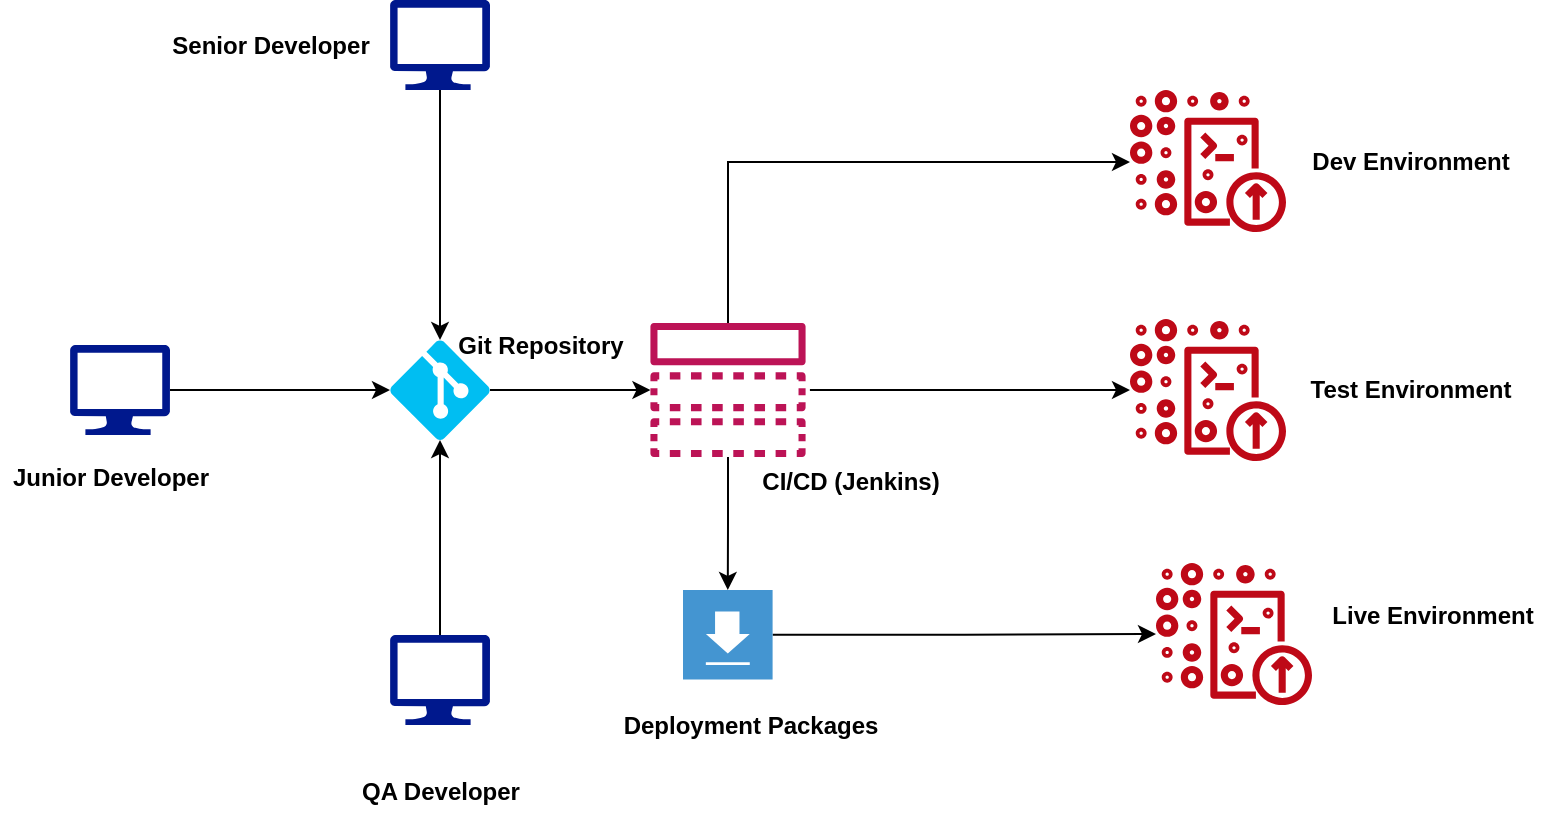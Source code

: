 <mxfile version="12.3.1" type="github" pages="1">
  <diagram id="iKOCpfiVxJMXDVZP0nqs" name="Page-1">
    <mxGraphModel dx="1038" dy="580" grid="1" gridSize="10" guides="1" tooltips="1" connect="1" arrows="1" fold="1" page="1" pageScale="1" pageWidth="850" pageHeight="1100" background="none" math="0" shadow="0">
      <root>
        <mxCell id="0"/>
        <mxCell id="1" parent="0"/>
        <mxCell id="UckcAVZ6qrauOKZUDJ6T-17" value="" style="edgeStyle=orthogonalEdgeStyle;rounded=0;orthogonalLoop=1;jettySize=auto;html=1;" parent="1" source="UckcAVZ6qrauOKZUDJ6T-1" edge="1">
          <mxGeometry relative="1" as="geometry">
            <mxPoint x="270" y="220" as="targetPoint"/>
          </mxGeometry>
        </mxCell>
        <mxCell id="UckcAVZ6qrauOKZUDJ6T-1" value="" style="aspect=fixed;pointerEvents=1;shadow=0;dashed=0;html=1;strokeColor=none;labelPosition=center;verticalLabelPosition=bottom;verticalAlign=top;align=center;fillColor=#00188D;shape=mxgraph.azure.computer" parent="1" vertex="1">
          <mxGeometry x="110" y="197.5" width="50" height="45" as="geometry"/>
        </mxCell>
        <mxCell id="UckcAVZ6qrauOKZUDJ6T-45" value="" style="edgeStyle=orthogonalEdgeStyle;rounded=0;orthogonalLoop=1;jettySize=auto;html=1;entryX=0.5;entryY=1;entryDx=0;entryDy=0;entryPerimeter=0;" parent="1" source="UckcAVZ6qrauOKZUDJ6T-40" target="UckcAVZ6qrauOKZUDJ6T-2" edge="1">
          <mxGeometry relative="1" as="geometry">
            <mxPoint x="295" y="262.5" as="targetPoint"/>
          </mxGeometry>
        </mxCell>
        <mxCell id="UckcAVZ6qrauOKZUDJ6T-40" value="" style="aspect=fixed;pointerEvents=1;shadow=0;dashed=0;html=1;strokeColor=none;labelPosition=center;verticalLabelPosition=bottom;verticalAlign=top;align=center;fillColor=#00188D;shape=mxgraph.azure.computer" parent="1" vertex="1">
          <mxGeometry x="270" y="342.5" width="50" height="45" as="geometry"/>
        </mxCell>
        <mxCell id="UckcAVZ6qrauOKZUDJ6T-39" value="" style="edgeStyle=orthogonalEdgeStyle;rounded=0;orthogonalLoop=1;jettySize=auto;html=1;entryX=0.5;entryY=0;entryDx=0;entryDy=0;entryPerimeter=0;" parent="1" source="UckcAVZ6qrauOKZUDJ6T-35" target="UckcAVZ6qrauOKZUDJ6T-2" edge="1">
          <mxGeometry relative="1" as="geometry">
            <mxPoint x="295" y="150" as="targetPoint"/>
          </mxGeometry>
        </mxCell>
        <mxCell id="UckcAVZ6qrauOKZUDJ6T-35" value="" style="aspect=fixed;pointerEvents=1;shadow=0;dashed=0;html=1;strokeColor=none;labelPosition=center;verticalLabelPosition=bottom;verticalAlign=top;align=center;fillColor=#00188D;shape=mxgraph.azure.computer" parent="1" vertex="1">
          <mxGeometry x="270" y="25" width="50" height="45" as="geometry"/>
        </mxCell>
        <mxCell id="UckcAVZ6qrauOKZUDJ6T-18" value="" style="edgeStyle=orthogonalEdgeStyle;rounded=0;orthogonalLoop=1;jettySize=auto;html=1;" parent="1" source="UckcAVZ6qrauOKZUDJ6T-2" target="UckcAVZ6qrauOKZUDJ6T-16" edge="1">
          <mxGeometry relative="1" as="geometry"/>
        </mxCell>
        <mxCell id="UckcAVZ6qrauOKZUDJ6T-2" value="" style="verticalLabelPosition=bottom;html=1;verticalAlign=top;align=center;strokeColor=none;fillColor=#00BEF2;shape=mxgraph.azure.git_repository;" parent="1" vertex="1">
          <mxGeometry x="270" y="195" width="50" height="50" as="geometry"/>
        </mxCell>
        <mxCell id="UckcAVZ6qrauOKZUDJ6T-11" value="" style="outlineConnect=0;fontColor=#232F3E;gradientColor=none;fillColor=#BE0917;strokeColor=none;dashed=0;verticalLabelPosition=bottom;verticalAlign=top;align=center;html=1;fontSize=12;fontStyle=0;aspect=fixed;pointerEvents=1;shape=mxgraph.aws4.development_environment;" parent="1" vertex="1">
          <mxGeometry x="640" y="70" width="78" height="71" as="geometry"/>
        </mxCell>
        <mxCell id="UckcAVZ6qrauOKZUDJ6T-12" value="" style="outlineConnect=0;fontColor=#232F3E;gradientColor=none;fillColor=#BE0917;strokeColor=none;dashed=0;verticalLabelPosition=bottom;verticalAlign=top;align=center;html=1;fontSize=12;fontStyle=0;aspect=fixed;pointerEvents=1;shape=mxgraph.aws4.development_environment;" parent="1" vertex="1">
          <mxGeometry x="653" y="306.5" width="78" height="71" as="geometry"/>
        </mxCell>
        <mxCell id="UckcAVZ6qrauOKZUDJ6T-28" value="" style="edgeStyle=orthogonalEdgeStyle;rounded=0;orthogonalLoop=1;jettySize=auto;html=1;exitX=1.028;exitY=0.5;exitDx=0;exitDy=0;exitPerimeter=0;" parent="1" source="UckcAVZ6qrauOKZUDJ6T-16" target="UckcAVZ6qrauOKZUDJ6T-14" edge="1">
          <mxGeometry relative="1" as="geometry">
            <mxPoint x="559.966" y="220" as="sourcePoint"/>
          </mxGeometry>
        </mxCell>
        <mxCell id="UckcAVZ6qrauOKZUDJ6T-14" value="" style="outlineConnect=0;fontColor=#232F3E;gradientColor=none;fillColor=#BE0917;strokeColor=none;dashed=0;verticalLabelPosition=bottom;verticalAlign=top;align=center;html=1;fontSize=12;fontStyle=0;aspect=fixed;pointerEvents=1;shape=mxgraph.aws4.development_environment;" parent="1" vertex="1">
          <mxGeometry x="640" y="184.5" width="78" height="71" as="geometry"/>
        </mxCell>
        <mxCell id="UckcAVZ6qrauOKZUDJ6T-24" value="" style="edgeStyle=orthogonalEdgeStyle;rounded=0;orthogonalLoop=1;jettySize=auto;html=1;" parent="1" source="UckcAVZ6qrauOKZUDJ6T-15" target="UckcAVZ6qrauOKZUDJ6T-12" edge="1">
          <mxGeometry relative="1" as="geometry">
            <mxPoint x="438.9" y="444.8" as="targetPoint"/>
          </mxGeometry>
        </mxCell>
        <mxCell id="UckcAVZ6qrauOKZUDJ6T-15" value="" style="shadow=0;dashed=0;html=1;strokeColor=none;fillColor=#4495D1;labelPosition=center;verticalLabelPosition=bottom;verticalAlign=top;align=center;outlineConnect=0;shape=mxgraph.veeam.2d.download;" parent="1" vertex="1">
          <mxGeometry x="416.5" y="320" width="44.8" height="44.8" as="geometry"/>
        </mxCell>
        <mxCell id="UckcAVZ6qrauOKZUDJ6T-22" value="" style="edgeStyle=orthogonalEdgeStyle;rounded=0;orthogonalLoop=1;jettySize=auto;html=1;" parent="1" source="UckcAVZ6qrauOKZUDJ6T-16" target="UckcAVZ6qrauOKZUDJ6T-15" edge="1">
          <mxGeometry relative="1" as="geometry"/>
        </mxCell>
        <mxCell id="UckcAVZ6qrauOKZUDJ6T-32" value="" style="edgeStyle=orthogonalEdgeStyle;rounded=0;orthogonalLoop=1;jettySize=auto;html=1;" parent="1" source="UckcAVZ6qrauOKZUDJ6T-16" target="UckcAVZ6qrauOKZUDJ6T-11" edge="1">
          <mxGeometry relative="1" as="geometry">
            <mxPoint x="439" y="106.5" as="targetPoint"/>
            <Array as="points">
              <mxPoint x="439" y="106"/>
            </Array>
          </mxGeometry>
        </mxCell>
        <mxCell id="UckcAVZ6qrauOKZUDJ6T-16" value="" style="outlineConnect=0;fontColor=#232F3E;gradientColor=none;fillColor=#BC1356;strokeColor=none;dashed=0;verticalLabelPosition=bottom;verticalAlign=top;align=center;html=1;fontSize=12;fontStyle=0;aspect=fixed;pointerEvents=1;shape=mxgraph.aws4.topic;" parent="1" vertex="1">
          <mxGeometry x="400" y="186.5" width="78" height="67" as="geometry"/>
        </mxCell>
        <mxCell id="UckcAVZ6qrauOKZUDJ6T-46" value="&lt;b&gt;QA Developer&lt;/b&gt;" style="text;html=1;resizable=0;autosize=1;align=center;verticalAlign=middle;points=[];fillColor=none;strokeColor=none;rounded=0;" parent="1" vertex="1">
          <mxGeometry x="250" y="411" width="90" height="20" as="geometry"/>
        </mxCell>
        <mxCell id="UckcAVZ6qrauOKZUDJ6T-47" value="&lt;b&gt;Senior Developer&lt;/b&gt;" style="text;html=1;resizable=0;autosize=1;align=center;verticalAlign=middle;points=[];fillColor=none;strokeColor=none;rounded=0;" parent="1" vertex="1">
          <mxGeometry x="155" y="37.5" width="110" height="20" as="geometry"/>
        </mxCell>
        <mxCell id="UckcAVZ6qrauOKZUDJ6T-48" value="&lt;b&gt;Junior Developer&lt;/b&gt;" style="text;html=1;align=center;verticalAlign=middle;resizable=0;points=[];;autosize=1;" parent="1" vertex="1">
          <mxGeometry x="75" y="253.5" width="110" height="20" as="geometry"/>
        </mxCell>
        <mxCell id="UckcAVZ6qrauOKZUDJ6T-49" value="&lt;b&gt;Live Environment&lt;/b&gt;" style="text;html=1;resizable=0;autosize=1;align=center;verticalAlign=middle;points=[];fillColor=none;strokeColor=none;rounded=0;" parent="1" vertex="1">
          <mxGeometry x="731" y="322.5" width="120" height="20" as="geometry"/>
        </mxCell>
        <mxCell id="UckcAVZ6qrauOKZUDJ6T-50" value="&lt;b&gt;Test Environment&lt;/b&gt;" style="text;html=1;resizable=0;autosize=1;align=center;verticalAlign=middle;points=[];fillColor=none;strokeColor=none;rounded=0;" parent="1" vertex="1">
          <mxGeometry x="720" y="210" width="120" height="20" as="geometry"/>
        </mxCell>
        <mxCell id="UckcAVZ6qrauOKZUDJ6T-51" value="&lt;b&gt;Dev Environment&lt;/b&gt;" style="text;html=1;resizable=0;autosize=1;align=center;verticalAlign=middle;points=[];fillColor=none;strokeColor=none;rounded=0;" parent="1" vertex="1">
          <mxGeometry x="725" y="95.5" width="110" height="20" as="geometry"/>
        </mxCell>
        <mxCell id="UckcAVZ6qrauOKZUDJ6T-52" value="&lt;b&gt;Git Repository&lt;/b&gt;" style="text;html=1;resizable=0;autosize=1;align=center;verticalAlign=middle;points=[];fillColor=none;strokeColor=none;rounded=0;" parent="1" vertex="1">
          <mxGeometry x="295" y="187.5" width="100" height="20" as="geometry"/>
        </mxCell>
        <mxCell id="UckcAVZ6qrauOKZUDJ6T-53" value="&lt;b&gt;CI/CD (Jenkins)&lt;/b&gt;" style="text;html=1;resizable=0;autosize=1;align=center;verticalAlign=middle;points=[];fillColor=none;strokeColor=none;rounded=0;" parent="1" vertex="1">
          <mxGeometry x="450" y="255.5" width="100" height="20" as="geometry"/>
        </mxCell>
        <mxCell id="UckcAVZ6qrauOKZUDJ6T-54" value="&lt;b&gt;Deployment Packages&lt;/b&gt;" style="text;html=1;resizable=0;autosize=1;align=center;verticalAlign=middle;points=[];fillColor=none;strokeColor=none;rounded=0;" parent="1" vertex="1">
          <mxGeometry x="380" y="377.5" width="140" height="20" as="geometry"/>
        </mxCell>
      </root>
    </mxGraphModel>
  </diagram>
</mxfile>
